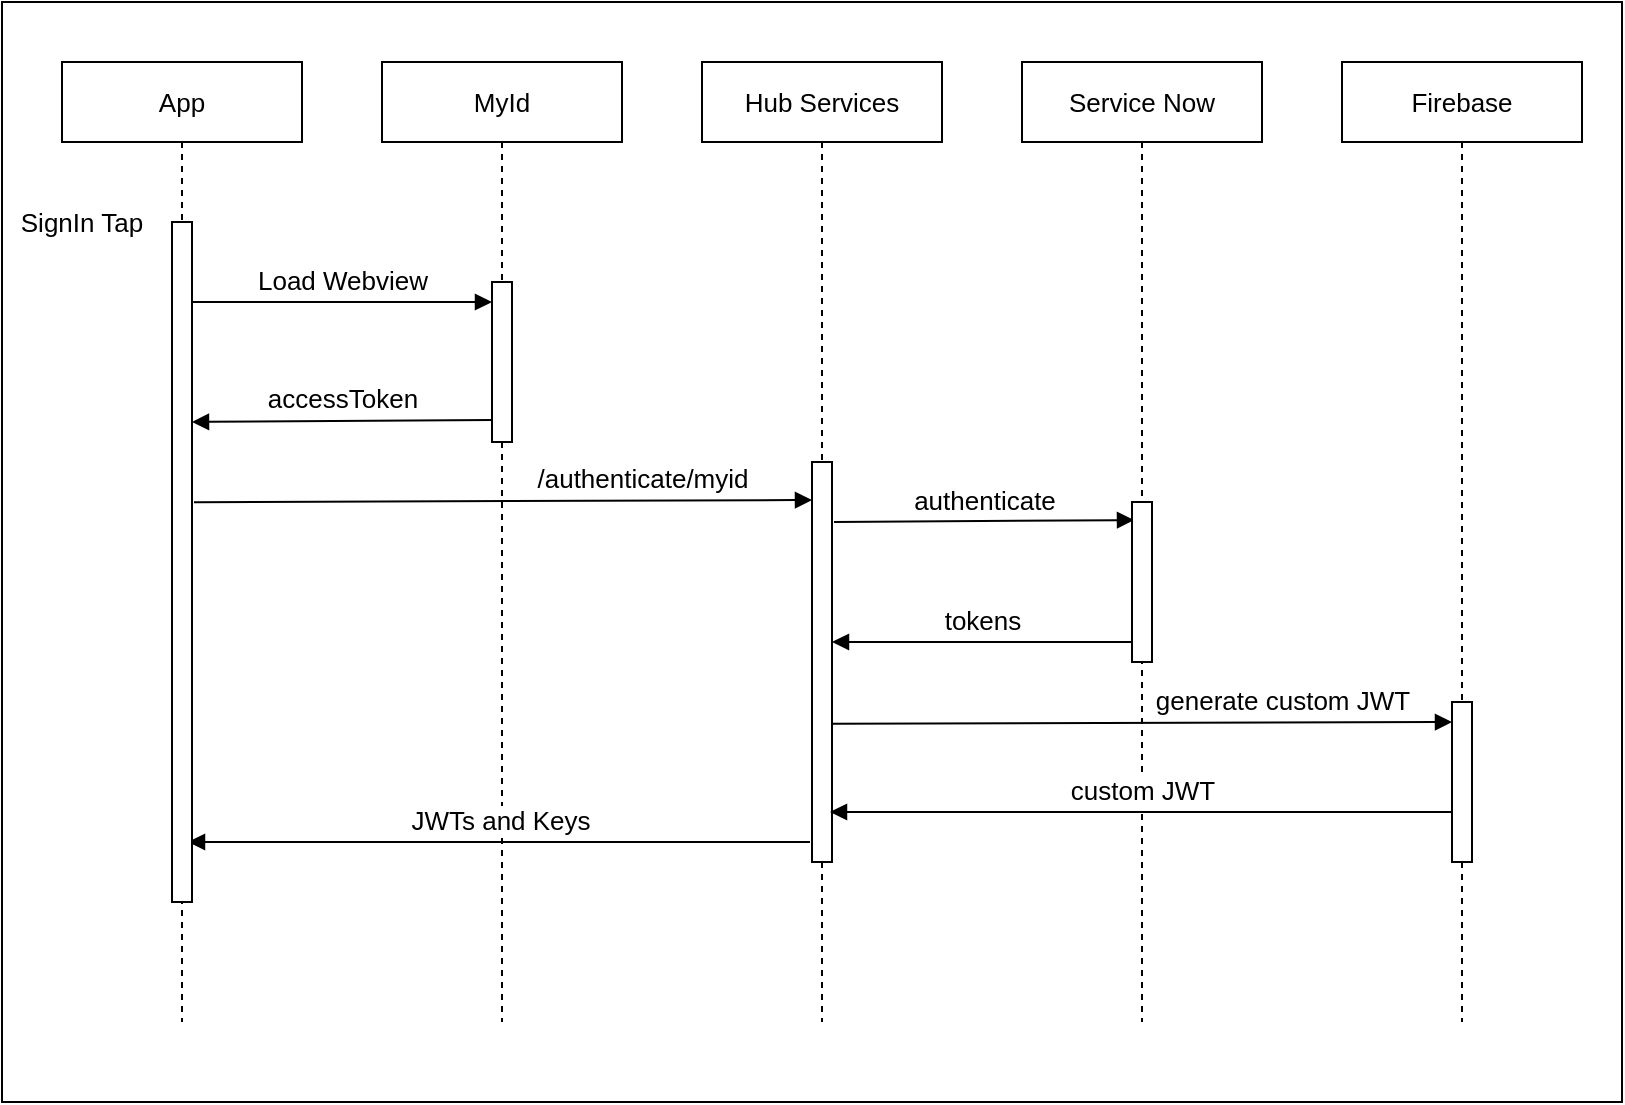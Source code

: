 <mxfile version="14.7.4" type="embed" pages="2"><diagram id="RVgleWnAx9tZy9t597a6" name="Authentication"><mxGraphModel dx="1598" dy="1081" grid="1" gridSize="10" guides="1" tooltips="1" connect="1" arrows="1" fold="1" page="1" pageScale="1" pageWidth="850" pageHeight="1100" math="0" shadow="0"><root><mxCell id="0"/><mxCell id="1" parent="0"/><mxCell id="825go5aphxIEcggLgjr9-1" value="" style="rounded=0;whiteSpace=wrap;html=1;fontSize=13;" parent="1" vertex="1"><mxGeometry x="10" y="210" width="810" height="550" as="geometry"/></mxCell><mxCell id="825go5aphxIEcggLgjr9-2" value="MyId" style="shape=umlLifeline;perimeter=lifelinePerimeter;whiteSpace=wrap;html=1;container=1;collapsible=0;recursiveResize=0;outlineConnect=0;fontSize=13;" parent="1" vertex="1"><mxGeometry x="200" y="240" width="120" height="480" as="geometry"/></mxCell><mxCell id="825go5aphxIEcggLgjr9-3" value="Hub Services" style="shape=umlLifeline;perimeter=lifelinePerimeter;whiteSpace=wrap;html=1;container=1;collapsible=0;recursiveResize=0;outlineConnect=0;fontSize=13;" parent="1" vertex="1"><mxGeometry x="360" y="240" width="120" height="480" as="geometry"/></mxCell><mxCell id="825go5aphxIEcggLgjr9-4" value="" style="html=1;points=[];perimeter=orthogonalPerimeter;fontSize=13;" parent="825go5aphxIEcggLgjr9-3" vertex="1"><mxGeometry x="55" y="200" width="10" height="200" as="geometry"/></mxCell><mxCell id="825go5aphxIEcggLgjr9-5" value="Service Now" style="shape=umlLifeline;perimeter=lifelinePerimeter;whiteSpace=wrap;html=1;container=1;collapsible=0;recursiveResize=0;outlineConnect=0;fontSize=13;" parent="1" vertex="1"><mxGeometry x="520" y="240" width="120" height="480" as="geometry"/></mxCell><mxCell id="825go5aphxIEcggLgjr9-6" value="Firebase" style="shape=umlLifeline;perimeter=lifelinePerimeter;whiteSpace=wrap;html=1;container=1;collapsible=0;recursiveResize=0;outlineConnect=0;fontSize=13;" parent="1" vertex="1"><mxGeometry x="680" y="240" width="120" height="480" as="geometry"/></mxCell><mxCell id="825go5aphxIEcggLgjr9-7" value="SignIn Tap" style="text;html=1;strokeColor=none;fillColor=none;align=center;verticalAlign=middle;whiteSpace=wrap;rounded=0;fontSize=13;" parent="1" vertex="1"><mxGeometry x="10" y="310" width="80" height="20" as="geometry"/></mxCell><mxCell id="825go5aphxIEcggLgjr9-8" value="" style="html=1;points=[];perimeter=orthogonalPerimeter;fontSize=13;" parent="1" vertex="1"><mxGeometry x="255" y="350" width="10" height="80" as="geometry"/></mxCell><mxCell id="825go5aphxIEcggLgjr9-9" value="Load Webview" style="html=1;verticalAlign=bottom;endArrow=block;entryX=0;entryY=0.125;entryDx=0;entryDy=0;entryPerimeter=0;fontSize=13;" parent="1" target="825go5aphxIEcggLgjr9-8" edge="1"><mxGeometry width="80" relative="1" as="geometry"><mxPoint x="105" y="360" as="sourcePoint"/><mxPoint x="250" y="360" as="targetPoint"/></mxGeometry></mxCell><mxCell id="825go5aphxIEcggLgjr9-10" value="accessToken" style="html=1;verticalAlign=bottom;endArrow=block;exitX=0;exitY=0.863;exitDx=0;exitDy=0;exitPerimeter=0;fontSize=13;entryX=1;entryY=0.294;entryDx=0;entryDy=0;entryPerimeter=0;" parent="1" source="825go5aphxIEcggLgjr9-8" target="825go5aphxIEcggLgjr9-20" edge="1"><mxGeometry width="80" relative="1" as="geometry"><mxPoint x="250" y="420" as="sourcePoint"/><mxPoint x="120" y="421" as="targetPoint"/><Array as="points"/></mxGeometry></mxCell><mxCell id="825go5aphxIEcggLgjr9-11" value="/authenticate/myid" style="html=1;verticalAlign=bottom;endArrow=block;entryX=0;entryY=0.095;entryDx=0;entryDy=0;entryPerimeter=0;fontSize=13;exitX=1.1;exitY=0.412;exitDx=0;exitDy=0;exitPerimeter=0;" parent="1" source="825go5aphxIEcggLgjr9-20" target="825go5aphxIEcggLgjr9-4" edge="1"><mxGeometry x="0.452" width="80" relative="1" as="geometry"><mxPoint x="130" y="459" as="sourcePoint"/><mxPoint x="185" y="460" as="targetPoint"/><mxPoint as="offset"/></mxGeometry></mxCell><mxCell id="825go5aphxIEcggLgjr9-12" value="authenticate" style="html=1;verticalAlign=bottom;endArrow=block;fontSize=13;exitX=1.1;exitY=0.15;exitDx=0;exitDy=0;exitPerimeter=0;entryX=0.1;entryY=0.113;entryDx=0;entryDy=0;entryPerimeter=0;" parent="1" source="825go5aphxIEcggLgjr9-4" target="825go5aphxIEcggLgjr9-13" edge="1"><mxGeometry width="80" relative="1" as="geometry"><mxPoint x="430" y="470" as="sourcePoint"/><mxPoint x="550" y="470" as="targetPoint"/></mxGeometry></mxCell><mxCell id="825go5aphxIEcggLgjr9-13" value="" style="html=1;points=[];perimeter=orthogonalPerimeter;fontSize=13;" parent="1" vertex="1"><mxGeometry x="575" y="460" width="10" height="80" as="geometry"/></mxCell><mxCell id="825go5aphxIEcggLgjr9-14" value="tokens" style="html=1;verticalAlign=bottom;endArrow=block;exitX=0;exitY=0.863;exitDx=0;exitDy=0;exitPerimeter=0;entryX=1;entryY=0.225;entryDx=0;entryDy=0;entryPerimeter=0;fontSize=13;" parent="1" edge="1"><mxGeometry width="80" relative="1" as="geometry"><mxPoint x="575" y="530.04" as="sourcePoint"/><mxPoint x="425" y="530" as="targetPoint"/><Array as="points"/></mxGeometry></mxCell><mxCell id="825go5aphxIEcggLgjr9-15" value="generate custom JWT" style="html=1;verticalAlign=bottom;endArrow=block;entryX=0;entryY=0.095;entryDx=0;entryDy=0;entryPerimeter=0;exitX=1;exitY=0.318;exitDx=0;exitDy=0;exitPerimeter=0;fontSize=13;" parent="1" edge="1"><mxGeometry x="0.452" width="80" relative="1" as="geometry"><mxPoint x="425" y="570.92" as="sourcePoint"/><mxPoint x="735" y="570" as="targetPoint"/><mxPoint as="offset"/></mxGeometry></mxCell><mxCell id="825go5aphxIEcggLgjr9-16" value="" style="html=1;points=[];perimeter=orthogonalPerimeter;fontSize=13;" parent="1" vertex="1"><mxGeometry x="735" y="560" width="10" height="80" as="geometry"/></mxCell><mxCell id="825go5aphxIEcggLgjr9-17" value="custom JWT" style="html=1;verticalAlign=bottom;endArrow=block;exitX=0;exitY=0.863;exitDx=0;exitDy=0;exitPerimeter=0;fontSize=13;entryX=0.9;entryY=0.9;entryDx=0;entryDy=0;entryPerimeter=0;" parent="1" edge="1"><mxGeometry width="80" relative="1" as="geometry"><mxPoint x="735" y="615.04" as="sourcePoint"/><mxPoint x="424" y="615" as="targetPoint"/><Array as="points"/></mxGeometry></mxCell><mxCell id="825go5aphxIEcggLgjr9-18" value="JWTs and Keys" style="html=1;verticalAlign=bottom;endArrow=block;exitX=0;exitY=0.863;exitDx=0;exitDy=0;exitPerimeter=0;fontSize=13;entryX=0.9;entryY=0.9;entryDx=0;entryDy=0;entryPerimeter=0;" parent="1" edge="1"><mxGeometry width="80" relative="1" as="geometry"><mxPoint x="414" y="630.04" as="sourcePoint"/><mxPoint x="103" y="630" as="targetPoint"/><Array as="points"/></mxGeometry></mxCell><mxCell id="825go5aphxIEcggLgjr9-19" value="App" style="shape=umlLifeline;perimeter=lifelinePerimeter;whiteSpace=wrap;html=1;container=1;collapsible=0;recursiveResize=0;outlineConnect=0;fontSize=13;" parent="1" vertex="1"><mxGeometry x="40" y="240" width="120" height="480" as="geometry"/></mxCell><mxCell id="825go5aphxIEcggLgjr9-20" value="" style="html=1;points=[];perimeter=orthogonalPerimeter;fontSize=13;" parent="1" vertex="1"><mxGeometry x="95" y="320" width="10" height="340" as="geometry"/></mxCell></root></mxGraphModel></diagram><diagram id="NWj-x-bCT90mlYScNHjG" name="Initial Navigation"><mxGraphModel dx="1598" dy="1081" grid="1" gridSize="10" guides="1" tooltips="1" connect="1" arrows="1" fold="1" page="1" pageScale="1" pageWidth="850" pageHeight="1100" math="0" shadow="0"><root><mxCell id="HugWZl3rQmSyiL4XXhD_-0"/><mxCell id="HugWZl3rQmSyiL4XXhD_-1" parent="HugWZl3rQmSyiL4XXhD_-0"/><mxCell id="HugWZl3rQmSyiL4XXhD_-2" value="" style="rounded=0;whiteSpace=wrap;html=1;" parent="HugWZl3rQmSyiL4XXhD_-1" vertex="1"><mxGeometry x="130" y="380" width="1300" height="530" as="geometry"/></mxCell><mxCell id="HugWZl3rQmSyiL4XXhD_-3" value="" style="strokeWidth=2;html=1;shape=mxgraph.flowchart.start_2;whiteSpace=wrap;" parent="HugWZl3rQmSyiL4XXhD_-1" vertex="1"><mxGeometry x="150" y="410" width="40" height="40" as="geometry"/></mxCell><mxCell id="HugWZl3rQmSyiL4XXhD_-4" value="" style="endArrow=classic;html=1;" parent="HugWZl3rQmSyiL4XXhD_-1" edge="1"><mxGeometry width="50" height="50" relative="1" as="geometry"><mxPoint x="190" y="430" as="sourcePoint"/><mxPoint x="230" y="430" as="targetPoint"/></mxGeometry></mxCell><mxCell id="HugWZl3rQmSyiL4XXhD_-5" value="Open CastLife" style="rounded=1;whiteSpace=wrap;html=1;" parent="HugWZl3rQmSyiL4XXhD_-1" vertex="1"><mxGeometry x="230" y="410" width="120" height="40" as="geometry"/></mxCell><mxCell id="HugWZl3rQmSyiL4XXhD_-6" value="Show PlaceholderApp" style="rounded=1;whiteSpace=wrap;html=1;" parent="HugWZl3rQmSyiL4XXhD_-1" vertex="1"><mxGeometry x="390" y="410" width="120" height="40" as="geometry"/></mxCell><mxCell id="HugWZl3rQmSyiL4XXhD_-7" value="" style="endArrow=classic;html=1;" parent="HugWZl3rQmSyiL4XXhD_-1" edge="1"><mxGeometry width="50" height="50" relative="1" as="geometry"><mxPoint x="350" y="429.5" as="sourcePoint"/><mxPoint x="390" y="429.5" as="targetPoint"/></mxGeometry></mxCell><mxCell id="HugWZl3rQmSyiL4XXhD_-8" value="bootstrap" style="rounded=1;whiteSpace=wrap;html=1;" parent="HugWZl3rQmSyiL4XXhD_-1" vertex="1"><mxGeometry x="550" y="410" width="120" height="40" as="geometry"/></mxCell><mxCell id="HugWZl3rQmSyiL4XXhD_-9" value="" style="endArrow=classic;html=1;" parent="HugWZl3rQmSyiL4XXhD_-1" edge="1"><mxGeometry width="50" height="50" relative="1" as="geometry"><mxPoint x="510" y="429.5" as="sourcePoint"/><mxPoint x="550" y="429.5" as="targetPoint"/></mxGeometry></mxCell><mxCell id="HugWZl3rQmSyiL4XXhD_-10" value="Start App&lt;br&gt;InitializationPage" style="rounded=1;whiteSpace=wrap;html=1;" parent="HugWZl3rQmSyiL4XXhD_-1" vertex="1"><mxGeometry x="710" y="410" width="120" height="40" as="geometry"/></mxCell><mxCell id="HugWZl3rQmSyiL4XXhD_-11" value="" style="endArrow=classic;html=1;" parent="HugWZl3rQmSyiL4XXhD_-1" edge="1"><mxGeometry width="50" height="50" relative="1" as="geometry"><mxPoint x="670" y="429.5" as="sourcePoint"/><mxPoint x="710" y="429.5" as="targetPoint"/></mxGeometry></mxCell><mxCell id="HugWZl3rQmSyiL4XXhD_-12" value="refreshJwt &lt;br&gt;validation" style="rhombus;whiteSpace=wrap;html=1;" parent="HugWZl3rQmSyiL4XXhD_-1" vertex="1"><mxGeometry x="870" y="380" width="100" height="100" as="geometry"/></mxCell><mxCell id="HugWZl3rQmSyiL4XXhD_-13" value="" style="endArrow=classic;html=1;" parent="HugWZl3rQmSyiL4XXhD_-1" edge="1"><mxGeometry width="50" height="50" relative="1" as="geometry"><mxPoint x="830" y="429.5" as="sourcePoint"/><mxPoint x="870" y="429.5" as="targetPoint"/></mxGeometry></mxCell><mxCell id="HugWZl3rQmSyiL4XXhD_-14" value="[Invalid refreshJwt]" style="html=1;verticalAlign=bottom;endArrow=block;" parent="HugWZl3rQmSyiL4XXhD_-1" edge="1"><mxGeometry width="80" relative="1" as="geometry"><mxPoint x="970" y="429.5" as="sourcePoint"/><mxPoint x="1110" y="430" as="targetPoint"/></mxGeometry></mxCell><mxCell id="HugWZl3rQmSyiL4XXhD_-15" value="Navigate to LoginPage" style="rounded=1;whiteSpace=wrap;html=1;" parent="HugWZl3rQmSyiL4XXhD_-1" vertex="1"><mxGeometry x="1110" y="410" width="120" height="40" as="geometry"/></mxCell><mxCell id="HugWZl3rQmSyiL4XXhD_-16" value="[valid refreshJwt]" style="html=1;verticalAlign=bottom;endArrow=block;" parent="HugWZl3rQmSyiL4XXhD_-1" edge="1"><mxGeometry width="80" relative="1" as="geometry"><mxPoint x="919.5" y="480" as="sourcePoint"/><mxPoint x="919.5" y="630" as="targetPoint"/></mxGeometry></mxCell><mxCell id="HugWZl3rQmSyiL4XXhD_-17" value="accessJwt&lt;br&gt;validation" style="rhombus;whiteSpace=wrap;html=1;" parent="HugWZl3rQmSyiL4XXhD_-1" vertex="1"><mxGeometry x="870" y="630" width="100" height="100" as="geometry"/></mxCell><mxCell id="HugWZl3rQmSyiL4XXhD_-18" value="[Invalid refreshJwt]" style="html=1;verticalAlign=bottom;endArrow=block;" parent="HugWZl3rQmSyiL4XXhD_-1" edge="1"><mxGeometry width="80" relative="1" as="geometry"><mxPoint x="970" y="679.5" as="sourcePoint"/><mxPoint x="1110" y="680" as="targetPoint"/></mxGeometry></mxCell><mxCell id="HugWZl3rQmSyiL4XXhD_-19" value="refreshToken" style="rounded=1;whiteSpace=wrap;html=1;" parent="HugWZl3rQmSyiL4XXhD_-1" vertex="1"><mxGeometry x="1110" y="660" width="120" height="40" as="geometry"/></mxCell><mxCell id="HugWZl3rQmSyiL4XXhD_-20" value="" style="endArrow=classic;html=1;" parent="HugWZl3rQmSyiL4XXhD_-1" edge="1"><mxGeometry width="50" height="50" relative="1" as="geometry"><mxPoint x="1230" y="680" as="sourcePoint"/><mxPoint x="920" y="590" as="targetPoint"/><Array as="points"><mxPoint x="1310" y="680"/><mxPoint x="1310" y="590"/></Array></mxGeometry></mxCell><mxCell id="HugWZl3rQmSyiL4XXhD_-21" value="[valid accessJwt]" style="html=1;verticalAlign=bottom;endArrow=block;" parent="HugWZl3rQmSyiL4XXhD_-1" edge="1"><mxGeometry width="80" relative="1" as="geometry"><mxPoint x="919.5" y="730" as="sourcePoint"/><mxPoint x="919" y="850" as="targetPoint"/></mxGeometry></mxCell><mxCell id="HugWZl3rQmSyiL4XXhD_-22" value="Navigate to HomePage" style="rounded=1;whiteSpace=wrap;html=1;" parent="HugWZl3rQmSyiL4XXhD_-1" vertex="1"><mxGeometry x="860" y="850" width="120" height="40" as="geometry"/></mxCell><mxCell id="HugWZl3rQmSyiL4XXhD_-23" value="" style="endArrow=classic;html=1;rounded=0;" parent="HugWZl3rQmSyiL4XXhD_-1" edge="1"><mxGeometry width="50" height="50" relative="1" as="geometry"><mxPoint x="1200" y="700" as="sourcePoint"/><mxPoint x="1300" y="790" as="targetPoint"/><Array as="points"><mxPoint x="1240" y="750"/><mxPoint x="1250" y="730"/></Array></mxGeometry></mxCell><mxCell id="HugWZl3rQmSyiL4XXhD_-24" value="Navigate to Logout" style="rounded=1;whiteSpace=wrap;html=1;" parent="HugWZl3rQmSyiL4XXhD_-1" vertex="1"><mxGeometry x="1300" y="770" width="120" height="40" as="geometry"/></mxCell></root></mxGraphModel></diagram></mxfile>